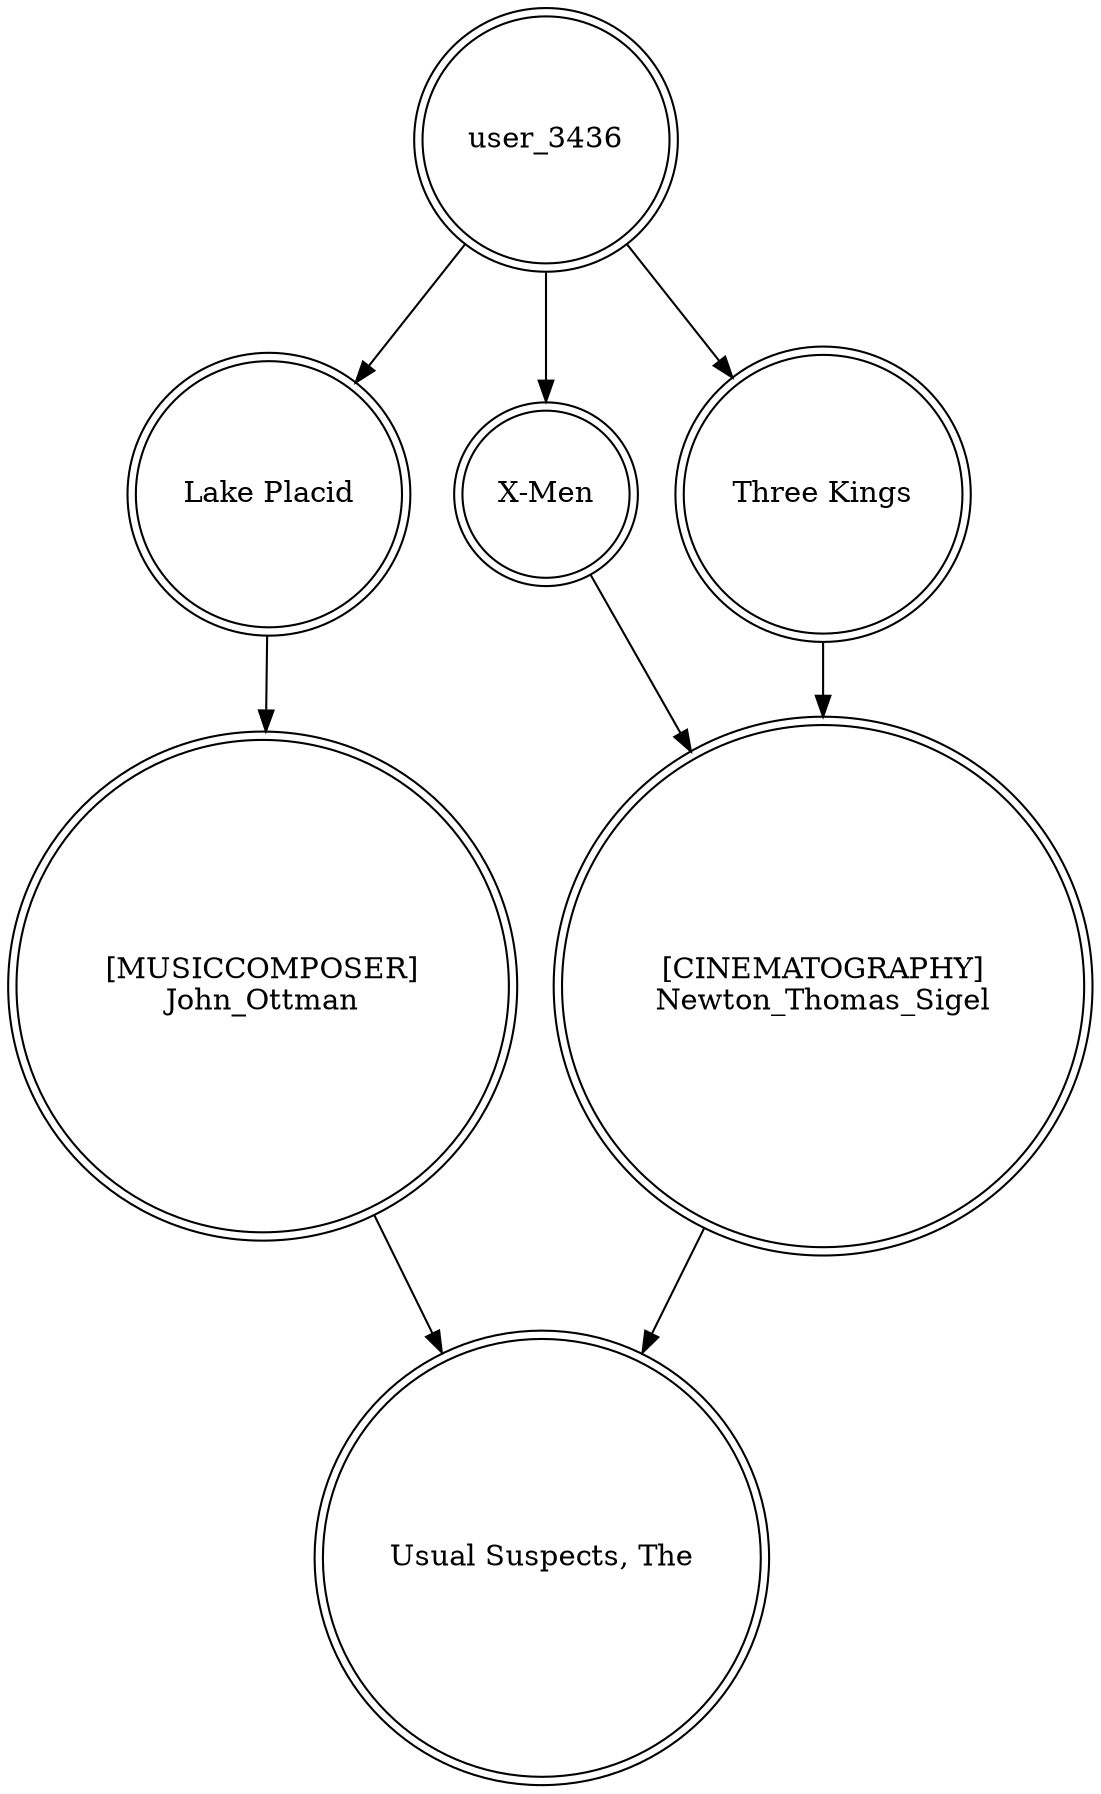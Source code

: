 digraph finite_state_machine {
	node [shape=doublecircle]
	"Lake Placid" -> "[MUSICCOMPOSER]
John_Ottman"
	"X-Men" -> "[CINEMATOGRAPHY]
Newton_Thomas_Sigel"
	"[CINEMATOGRAPHY]
Newton_Thomas_Sigel" -> "Usual Suspects, The"
	"[MUSICCOMPOSER]
John_Ottman" -> "Usual Suspects, The"
	user_3436 -> "Lake Placid"
	"Three Kings" -> "[CINEMATOGRAPHY]
Newton_Thomas_Sigel"
	user_3436 -> "Three Kings"
	user_3436 -> "X-Men"
}
